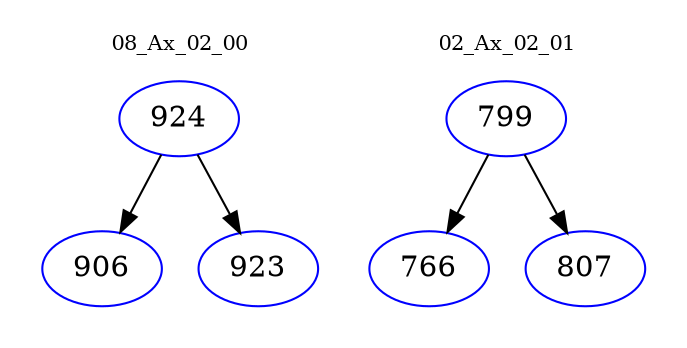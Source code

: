digraph{
subgraph cluster_0 {
color = white
label = "08_Ax_02_00";
fontsize=10;
T0_924 [label="924", color="blue"]
T0_924 -> T0_906 [color="black"]
T0_906 [label="906", color="blue"]
T0_924 -> T0_923 [color="black"]
T0_923 [label="923", color="blue"]
}
subgraph cluster_1 {
color = white
label = "02_Ax_02_01";
fontsize=10;
T1_799 [label="799", color="blue"]
T1_799 -> T1_766 [color="black"]
T1_766 [label="766", color="blue"]
T1_799 -> T1_807 [color="black"]
T1_807 [label="807", color="blue"]
}
}
